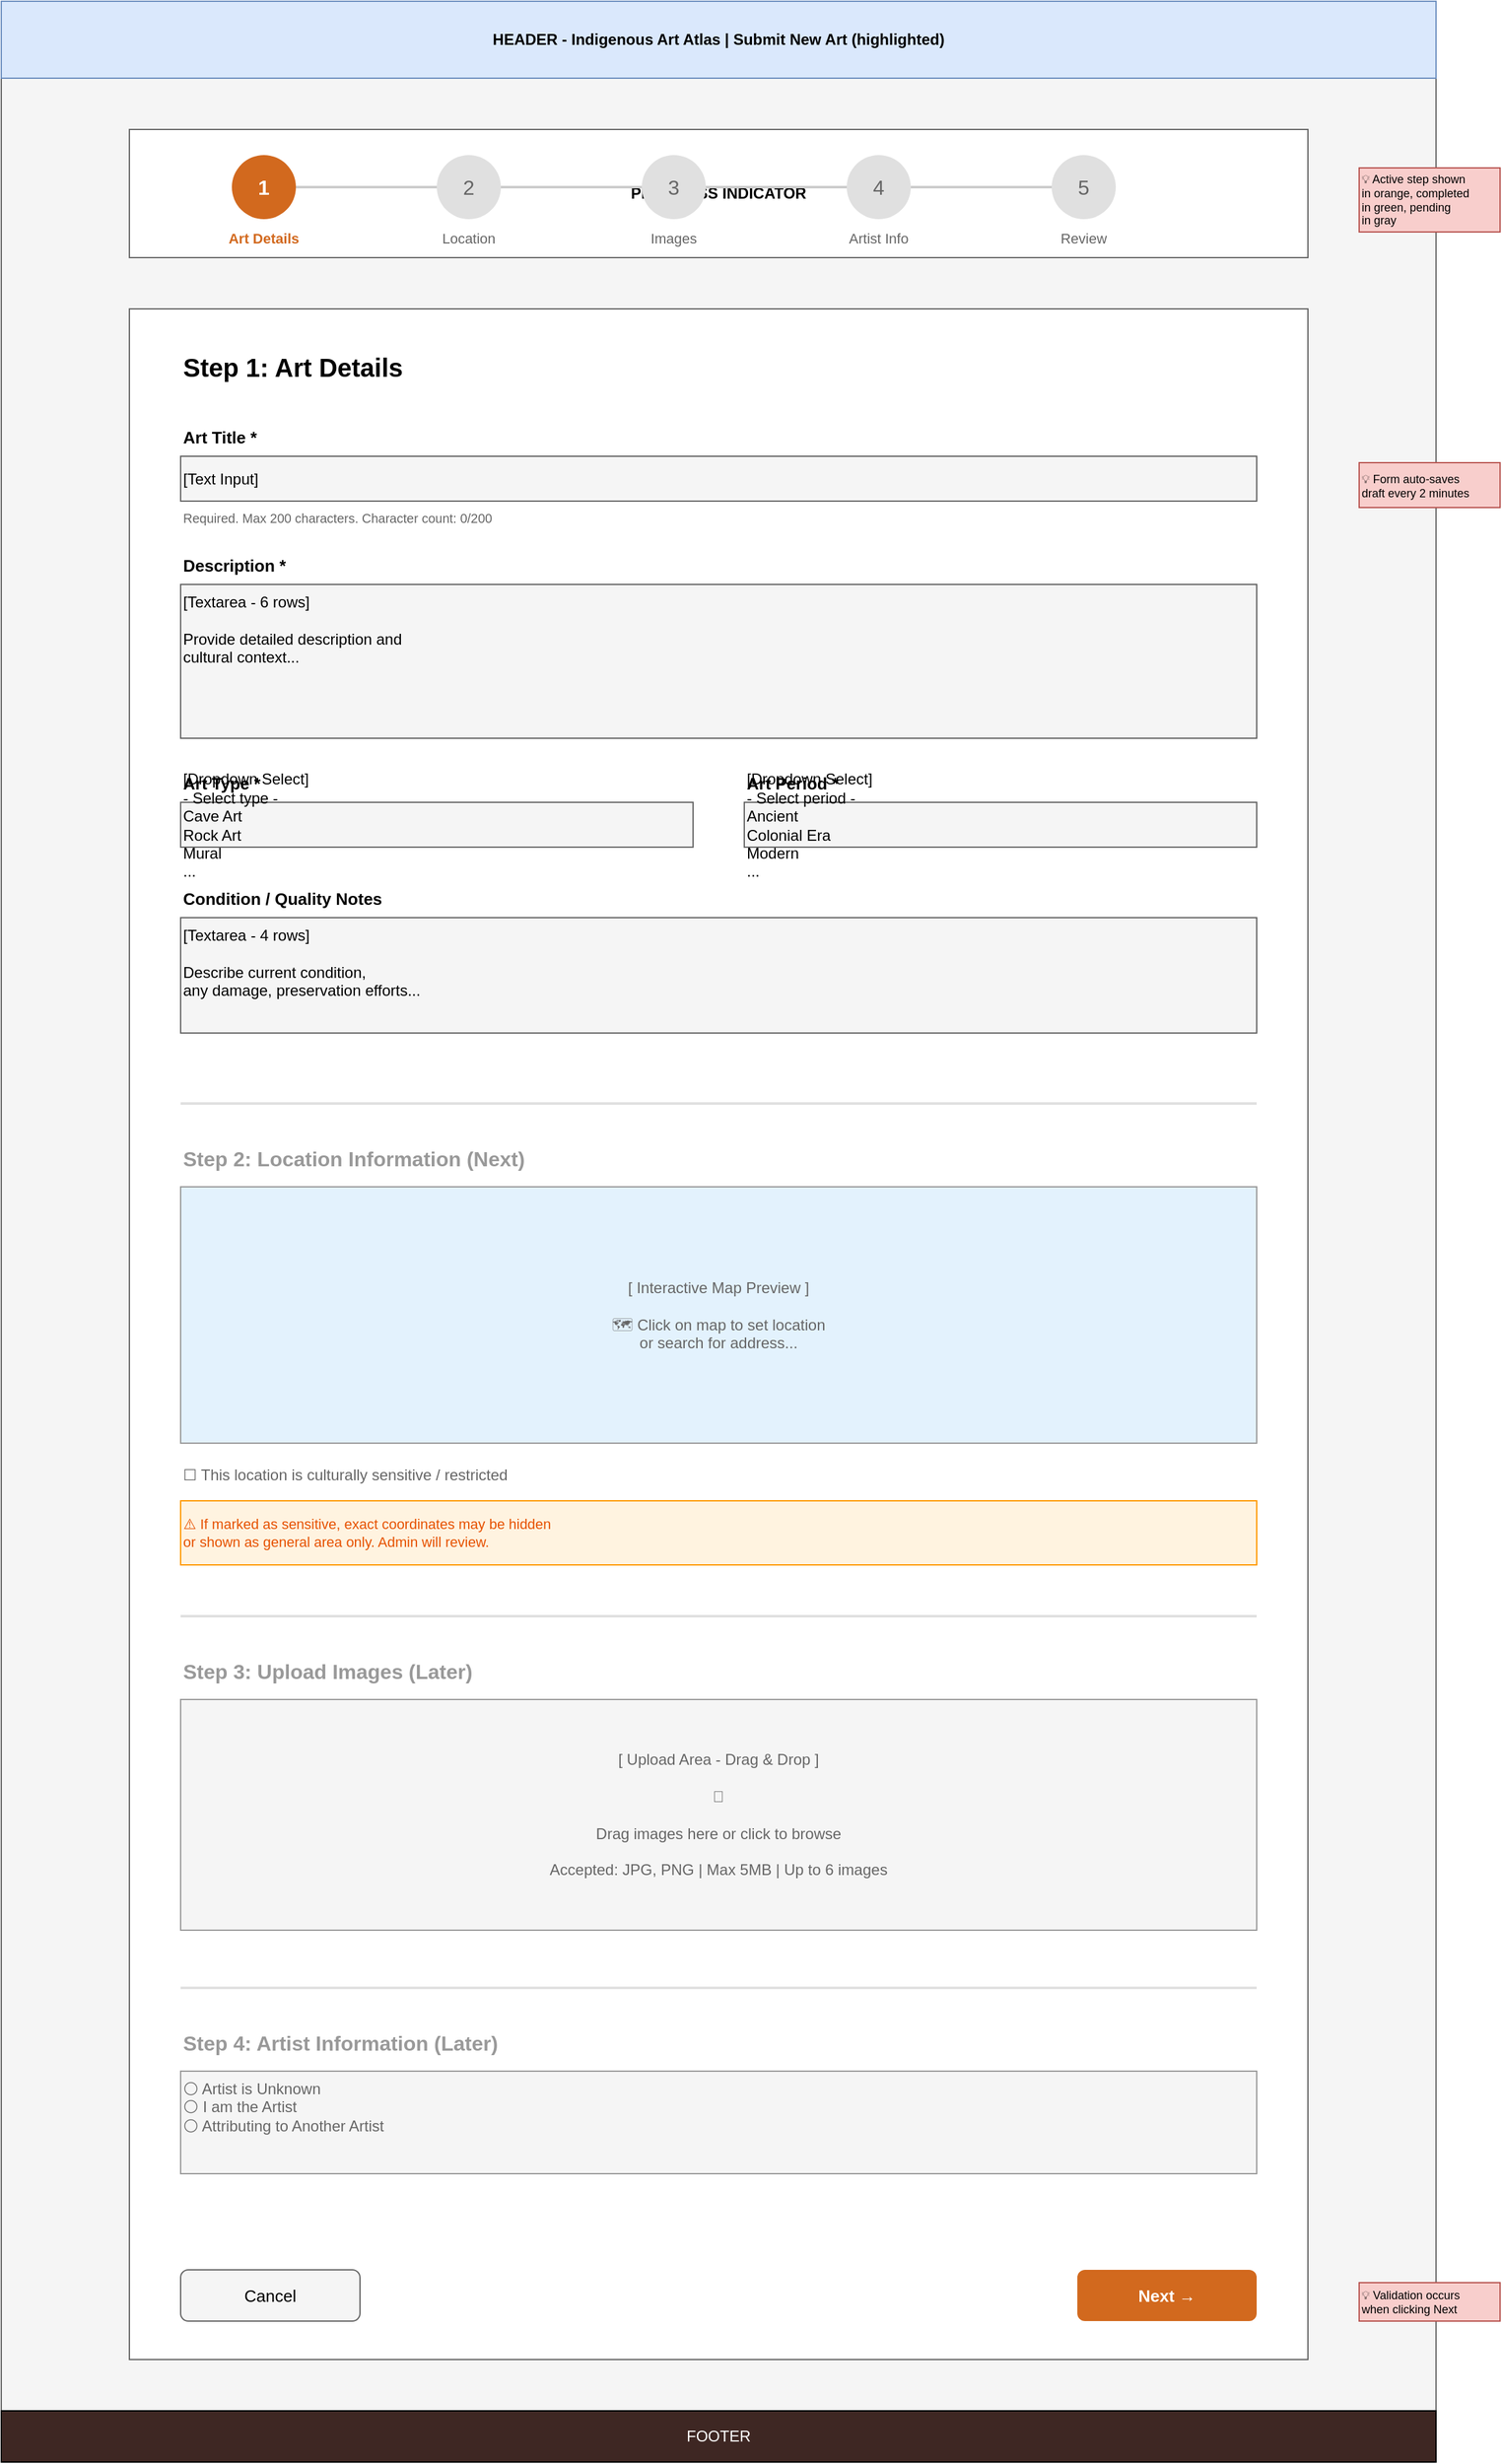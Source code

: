 <?xml version="1.0" encoding="UTF-8"?>
<mxfile>
  <diagram name="Submit Art Form Wireframe" id="submit-form">
    <mxGraphModel dx="1434" dy="844" grid="1" gridSize="10" guides="1" tooltips="1" connect="1" arrows="1" fold="1" page="1" pageScale="1" pageWidth="1200" pageHeight="2000" math="0" shadow="0">
      <root>
        <mxCell id="0" />
        <mxCell id="1" parent="0" />

        <!-- Browser Window -->
        <mxCell id="browser" value="" style="rounded=0;whiteSpace=wrap;html=1;fillColor=#f5f5f5;strokeColor=#666666;" vertex="1" parent="1">
          <mxGeometry x="40" y="40" width="1120" height="1920" as="geometry" />
        </mxCell>

        <!-- Header -->
        <mxCell id="header" value="HEADER - Indigenous Art Atlas | Submit New Art (highlighted)" style="rounded=0;whiteSpace=wrap;html=1;fillColor=#dae8fc;strokeColor=#6c8ebf;fontStyle=1" vertex="1" parent="1">
          <mxGeometry x="40" y="40" width="1120" height="60" as="geometry" />
        </mxCell>

        <!-- Progress Indicator -->
        <mxCell id="progress-container" value="PROGRESS INDICATOR" style="rounded=0;whiteSpace=wrap;html=1;fillColor=#ffffff;strokeColor=#666666;fontStyle=1" vertex="1" parent="1">
          <mxGeometry x="140" y="140" width="920" height="100" as="geometry" />
        </mxCell>

        <!-- Progress Steps -->
        <mxCell id="step1-circle" value="1" style="ellipse;whiteSpace=wrap;html=1;fillColor=#d2691e;strokeColor=none;fontColor=#ffffff;fontSize=16;fontStyle=1" vertex="1" parent="1">
          <mxGeometry x="220" y="160" width="50" height="50" as="geometry" />
        </mxCell>

        <mxCell id="step1-label" value="Art Details" style="text;html=1;strokeColor=none;fillColor=none;align=center;verticalAlign=middle;whiteSpace=wrap;rounded=0;fontSize=11;fontColor=#d2691e;fontStyle=1" vertex="1" parent="1">
          <mxGeometry x="195" y="215" width="100" height="20" as="geometry" />
        </mxCell>

        <mxCell id="line1" value="" style="endArrow=none;html=1;strokeWidth=2;strokeColor=#cccccc;" edge="1" parent="1">
          <mxGeometry width="50" height="50" relative="1" as="geometry">
            <mxPoint x="270" y="185" as="sourcePoint" />
            <mxPoint x="380" y="185" as="targetPoint" />
          </mxGeometry>
        </mxCell>

        <mxCell id="step2-circle" value="2" style="ellipse;whiteSpace=wrap;html=1;fillColor=#e0e0e0;strokeColor=none;fontColor=#666666;fontSize=16;" vertex="1" parent="1">
          <mxGeometry x="380" y="160" width="50" height="50" as="geometry" />
        </mxCell>

        <mxCell id="step2-label" value="Location" style="text;html=1;strokeColor=none;fillColor=none;align=center;verticalAlign=middle;whiteSpace=wrap;rounded=0;fontSize=11;fontColor=#666666;" vertex="1" parent="1">
          <mxGeometry x="355" y="215" width="100" height="20" as="geometry" />
        </mxCell>

        <mxCell id="line2" value="" style="endArrow=none;html=1;strokeWidth=2;strokeColor=#cccccc;" edge="1" parent="1">
          <mxGeometry width="50" height="50" relative="1" as="geometry">
            <mxPoint x="430" y="185" as="sourcePoint" />
            <mxPoint x="540" y="185" as="targetPoint" />
          </mxGeometry>
        </mxCell>

        <mxCell id="step3-circle" value="3" style="ellipse;whiteSpace=wrap;html=1;fillColor=#e0e0e0;strokeColor=none;fontColor=#666666;fontSize=16;" vertex="1" parent="1">
          <mxGeometry x="540" y="160" width="50" height="50" as="geometry" />
        </mxCell>

        <mxCell id="step3-label" value="Images" style="text;html=1;strokeColor=none;fillColor=none;align=center;verticalAlign=middle;whiteSpace=wrap;rounded=0;fontSize=11;fontColor=#666666;" vertex="1" parent="1">
          <mxGeometry x="515" y="215" width="100" height="20" as="geometry" />
        </mxCell>

        <mxCell id="line3" value="" style="endArrow=none;html=1;strokeWidth=2;strokeColor=#cccccc;" edge="1" parent="1">
          <mxGeometry width="50" height="50" relative="1" as="geometry">
            <mxPoint x="590" y="185" as="sourcePoint" />
            <mxPoint x="700" y="185" as="targetPoint" />
          </mxGeometry>
        </mxCell>

        <mxCell id="step4-circle" value="4" style="ellipse;whiteSpace=wrap;html=1;fillColor=#e0e0e0;strokeColor=none;fontColor=#666666;fontSize=16;" vertex="1" parent="1">
          <mxGeometry x="700" y="160" width="50" height="50" as="geometry" />
        </mxCell>

        <mxCell id="step4-label" value="Artist Info" style="text;html=1;strokeColor=none;fillColor=none;align=center;verticalAlign=middle;whiteSpace=wrap;rounded=0;fontSize=11;fontColor=#666666;" vertex="1" parent="1">
          <mxGeometry x="675" y="215" width="100" height="20" as="geometry" />
        </mxCell>

        <mxCell id="line4" value="" style="endArrow=none;html=1;strokeWidth=2;strokeColor=#cccccc;" edge="1" parent="1">
          <mxGeometry width="50" height="50" relative="1" as="geometry">
            <mxPoint x="750" y="185" as="sourcePoint" />
            <mxPoint x="860" y="185" as="targetPoint" />
          </mxGeometry>
        </mxCell>

        <mxCell id="step5-circle" value="5" style="ellipse;whiteSpace=wrap;html=1;fillColor=#e0e0e0;strokeColor=none;fontColor=#666666;fontSize=16;" vertex="1" parent="1">
          <mxGeometry x="860" y="160" width="50" height="50" as="geometry" />
        </mxCell>

        <mxCell id="step5-label" value="Review" style="text;html=1;strokeColor=none;fillColor=none;align=center;verticalAlign=middle;whiteSpace=wrap;rounded=0;fontSize=11;fontColor=#666666;" vertex="1" parent="1">
          <mxGeometry x="835" y="215" width="100" height="20" as="geometry" />
        </mxCell>

        <!-- Form Container -->
        <mxCell id="form-container" value="" style="rounded=0;whiteSpace=wrap;html=1;fillColor=#ffffff;strokeColor=#666666;" vertex="1" parent="1">
          <mxGeometry x="140" y="280" width="920" height="1600" as="geometry" />
        </mxCell>

        <!-- Form Title -->
        <mxCell id="form-title" value="Step 1: Art Details" style="text;html=1;strokeColor=none;fillColor=none;align=left;verticalAlign=middle;whiteSpace=wrap;rounded=0;fontSize=20;fontStyle=1" vertex="1" parent="1">
          <mxGeometry x="180" y="310" width="840" height="30" as="geometry" />
        </mxCell>

        <!-- Art Title Field -->
        <mxCell id="title-label" value="Art Title *" style="text;html=1;strokeColor=none;fillColor=none;align=left;verticalAlign=middle;whiteSpace=wrap;rounded=0;fontSize=13;fontStyle=1" vertex="1" parent="1">
          <mxGeometry x="180" y="370" width="840" height="20" as="geometry" />
        </mxCell>

        <mxCell id="title-input" value="[Text Input]" style="rounded=0;whiteSpace=wrap;html=1;fillColor=#f5f5f5;strokeColor=#666666;align=left;fontSize=12;" vertex="1" parent="1">
          <mxGeometry x="180" y="395" width="840" height="35" as="geometry" />
        </mxCell>

        <mxCell id="title-help" value="Required. Max 200 characters. Character count: 0/200" style="text;html=1;strokeColor=none;fillColor=none;align=left;verticalAlign=middle;whiteSpace=wrap;rounded=0;fontSize=10;fontColor=#666666;" vertex="1" parent="1">
          <mxGeometry x="180" y="435" width="840" height="15" as="geometry" />
        </mxCell>

        <!-- Description Field -->
        <mxCell id="desc-label" value="Description *" style="text;html=1;strokeColor=none;fillColor=none;align=left;verticalAlign=middle;whiteSpace=wrap;rounded=0;fontSize=13;fontStyle=1" vertex="1" parent="1">
          <mxGeometry x="180" y="470" width="840" height="20" as="geometry" />
        </mxCell>

        <mxCell id="desc-input" value="[Textarea - 6 rows]&#xa;&#xa;Provide detailed description and&#xa;cultural context..." style="rounded=0;whiteSpace=wrap;html=1;fillColor=#f5f5f5;strokeColor=#666666;align=left;verticalAlign=top;fontSize=12;" vertex="1" parent="1">
          <mxGeometry x="180" y="495" width="840" height="120" as="geometry" />
        </mxCell>

        <!-- Form Row: Art Type and Period -->
        <mxCell id="type-label" value="Art Type *" style="text;html=1;strokeColor=none;fillColor=none;align=left;verticalAlign=middle;whiteSpace=wrap;rounded=0;fontSize=13;fontStyle=1" vertex="1" parent="1">
          <mxGeometry x="180" y="640" width="400" height="20" as="geometry" />
        </mxCell>

        <mxCell id="type-select" value="[Dropdown Select]&#xa;- Select type -&#xa;Cave Art&#xa;Rock Art&#xa;Mural&#xa;..." style="rounded=0;whiteSpace=wrap;html=1;fillColor=#f5f5f5;strokeColor=#666666;align=left;fontSize=12;" vertex="1" parent="1">
          <mxGeometry x="180" y="665" width="400" height="35" as="geometry" />
        </mxCell>

        <mxCell id="period-label" value="Art Period *" style="text;html=1;strokeColor=none;fillColor=none;align=left;verticalAlign=middle;whiteSpace=wrap;rounded=0;fontSize=13;fontStyle=1" vertex="1" parent="1">
          <mxGeometry x="620" y="640" width="400" height="20" as="geometry" />
        </mxCell>

        <mxCell id="period-select" value="[Dropdown Select]&#xa;- Select period -&#xa;Ancient&#xa;Colonial Era&#xa;Modern&#xa;..." style="rounded=0;whiteSpace=wrap;html=1;fillColor=#f5f5f5;strokeColor=#666666;align=left;fontSize=12;" vertex="1" parent="1">
          <mxGeometry x="620" y="665" width="400" height="35" as="geometry" />
        </mxCell>

        <!-- Condition Field -->
        <mxCell id="cond-label" value="Condition / Quality Notes" style="text;html=1;strokeColor=none;fillColor=none;align=left;verticalAlign=middle;whiteSpace=wrap;rounded=0;fontSize=13;fontStyle=1" vertex="1" parent="1">
          <mxGeometry x="180" y="730" width="840" height="20" as="geometry" />
        </mxCell>

        <mxCell id="cond-input" value="[Textarea - 4 rows]&#xa;&#xa;Describe current condition,&#xa;any damage, preservation efforts..." style="rounded=0;whiteSpace=wrap;html=1;fillColor=#f5f5f5;strokeColor=#666666;align=left;verticalAlign=top;fontSize=12;" vertex="1" parent="1">
          <mxGeometry x="180" y="755" width="840" height="90" as="geometry" />
        </mxCell>

        <!-- Step 2 Preview -->
        <mxCell id="divider1" value="" style="endArrow=none;html=1;strokeWidth=2;strokeColor=#e0e0e0;" edge="1" parent="1">
          <mxGeometry width="50" height="50" relative="1" as="geometry">
            <mxPoint x="180" y="900" as="sourcePoint" />
            <mxPoint x="1020" y="900" as="targetPoint" />
          </mxGeometry>
        </mxCell>

        <!-- Location Step Preview -->
        <mxCell id="step2-preview-title" value="Step 2: Location Information (Next)" style="text;html=1;strokeColor=none;fillColor=none;align=left;verticalAlign=middle;whiteSpace=wrap;rounded=0;fontSize=16;fontStyle=1;fontColor=#999999;" vertex="1" parent="1">
          <mxGeometry x="180" y="930" width="840" height="25" as="geometry" />
        </mxCell>

        <mxCell id="map-preview" value="[ Interactive Map Preview ]&#xa;&#xa;🗺️ Click on map to set location&#xa;or search for address..." style="rounded=0;whiteSpace=wrap;html=1;fillColor=#e3f2fd;strokeColor=#999999;strokeWidth=1;strokeStyle=dashed;align=center;fontSize=12;fontColor=#666666;" vertex="1" parent="1">
          <mxGeometry x="180" y="965" width="840" height="200" as="geometry" />
        </mxCell>

        <mxCell id="sensitivity-checkbox" value="☐ This location is culturally sensitive / restricted" style="text;html=1;strokeColor=none;fillColor=none;align=left;verticalAlign=middle;whiteSpace=wrap;rounded=0;fontSize=12;fontColor=#666666;" vertex="1" parent="1">
          <mxGeometry x="180" y="1180" width="400" height="20" as="geometry" />
        </mxCell>

        <mxCell id="sensitivity-warning" value="⚠️ If marked as sensitive, exact coordinates may be hidden&#xa;or shown as general area only. Admin will review." style="rounded=0;whiteSpace=wrap;html=1;fillColor=#fff3e0;strokeColor=#ff9800;align=left;fontSize=11;fontColor=#e65100;" vertex="1" parent="1">
          <mxGeometry x="180" y="1210" width="840" height="50" as="geometry" />
        </mxCell>

        <!-- Step 3 Preview -->
        <mxCell id="divider2" value="" style="endArrow=none;html=1;strokeWidth=2;strokeColor=#e0e0e0;" edge="1" parent="1">
          <mxGeometry width="50" height="50" relative="1" as="geometry">
            <mxPoint x="180" y="1300" as="sourcePoint" />
            <mxPoint x="1020" y="1300" as="targetPoint" />
          </mxGeometry>
        </mxCell>

        <mxCell id="step3-preview-title" value="Step 3: Upload Images (Later)" style="text;html=1;strokeColor=none;fillColor=none;align=left;verticalAlign=middle;whiteSpace=wrap;rounded=0;fontSize=16;fontStyle=1;fontColor=#999999;" vertex="1" parent="1">
          <mxGeometry x="180" y="1330" width="840" height="25" as="geometry" />
        </mxCell>

        <mxCell id="upload-preview" value="[ Upload Area - Drag &amp; Drop ]&#xa;&#xa;📁&#xa;&#xa;Drag images here or click to browse&#xa;&#xa;Accepted: JPG, PNG | Max 5MB | Up to 6 images" style="rounded=0;whiteSpace=wrap;html=1;fillColor=#f5f5f5;strokeColor=#999999;strokeWidth=1;strokeStyle=dashed;align=center;fontSize=12;fontColor=#666666;" vertex="1" parent="1">
          <mxGeometry x="180" y="1365" width="840" height="180" as="geometry" />
        </mxCell>

        <!-- Step 4 Preview -->
        <mxCell id="divider3" value="" style="endArrow=none;html=1;strokeWidth=2;strokeColor=#e0e0e0;" edge="1" parent="1">
          <mxGeometry width="50" height="50" relative="1" as="geometry">
            <mxPoint x="180" y="1590" as="sourcePoint" />
            <mxPoint x="1020" y="1590" as="targetPoint" />
          </mxGeometry>
        </mxCell>

        <mxCell id="step4-preview-title" value="Step 4: Artist Information (Later)" style="text;html=1;strokeColor=none;fillColor=none;align=left;verticalAlign=middle;whiteSpace=wrap;rounded=0;fontSize=16;fontStyle=1;fontColor=#999999;" vertex="1" parent="1">
          <mxGeometry x="180" y="1620" width="840" height="25" as="geometry" />
        </mxCell>

        <mxCell id="artist-preview" value="⚪ Artist is Unknown&#xa;⚪ I am the Artist&#xa;⚪ Attributing to Another Artist" style="rounded=0;whiteSpace=wrap;html=1;fillColor=#f5f5f5;strokeColor=#999999;strokeWidth=1;strokeStyle=dashed;align=left;verticalAlign=top;fontSize=12;fontColor=#666666;" vertex="1" parent="1">
          <mxGeometry x="180" y="1655" width="840" height="80" as="geometry" />
        </mxCell>

        <!-- Form Actions -->
        <mxCell id="actions-container" value="" style="rounded=0;whiteSpace=wrap;html=1;fillColor=none;strokeColor=none;" vertex="1" parent="1">
          <mxGeometry x="180" y="1800" width="840" height="60" as="geometry" />
        </mxCell>

        <mxCell id="btn-cancel" value="Cancel" style="rounded=1;whiteSpace=wrap;html=1;fillColor=#f5f5f5;strokeColor=#666666;fontSize=13;" vertex="1" parent="1">
          <mxGeometry x="180" y="1810" width="140" height="40" as="geometry" />
        </mxCell>

        <mxCell id="btn-next" value="Next →" style="rounded=1;whiteSpace=wrap;html=1;fillColor=#d2691e;strokeColor=none;fontColor=#ffffff;fontSize=13;fontStyle=1" vertex="1" parent="1">
          <mxGeometry x="880" y="1810" width="140" height="40" as="geometry" />
        </mxCell>

        <!-- Footer -->
        <mxCell id="footer" value="FOOTER" style="rounded=0;whiteSpace=wrap;html=1;fillColor=#3e2723;strokeColor=#000000;fontColor=#ffffff;align=center;" vertex="1" parent="1">
          <mxGeometry x="40" y="1920" width="1120" height="40" as="geometry" />
        </mxCell>

        <!-- Annotations -->
        <mxCell id="note1" value="💡 Active step shown&#xa;in orange, completed&#xa;in green, pending&#xa;in gray" style="text;html=1;strokeColor=#b85450;fillColor=#f8cecc;align=left;verticalAlign=middle;whiteSpace=wrap;rounded=0;fontSize=9;" vertex="1" parent="1">
          <mxGeometry x="1100" y="170" width="110" height="50" as="geometry" />
        </mxCell>

        <mxCell id="note2" value="💡 Form auto-saves&#xa;draft every 2 minutes" style="text;html=1;strokeColor=#b85450;fillColor=#f8cecc;align=left;verticalAlign=middle;whiteSpace=wrap;rounded=0;fontSize=9;" vertex="1" parent="1">
          <mxGeometry x="1100" y="400" width="110" height="35" as="geometry" />
        </mxCell>

        <mxCell id="note3" value="💡 Validation occurs&#xa;when clicking Next" style="text;html=1;strokeColor=#b85450;fillColor=#f8cecc;align=left;verticalAlign=middle;whiteSpace=wrap;rounded=0;fontSize=9;" vertex="1" parent="1">
          <mxGeometry x="1100" y="1820" width="110" height="30" as="geometry" />
        </mxCell>

      </root>
    </mxGraphModel>
  </diagram>
</mxfile>